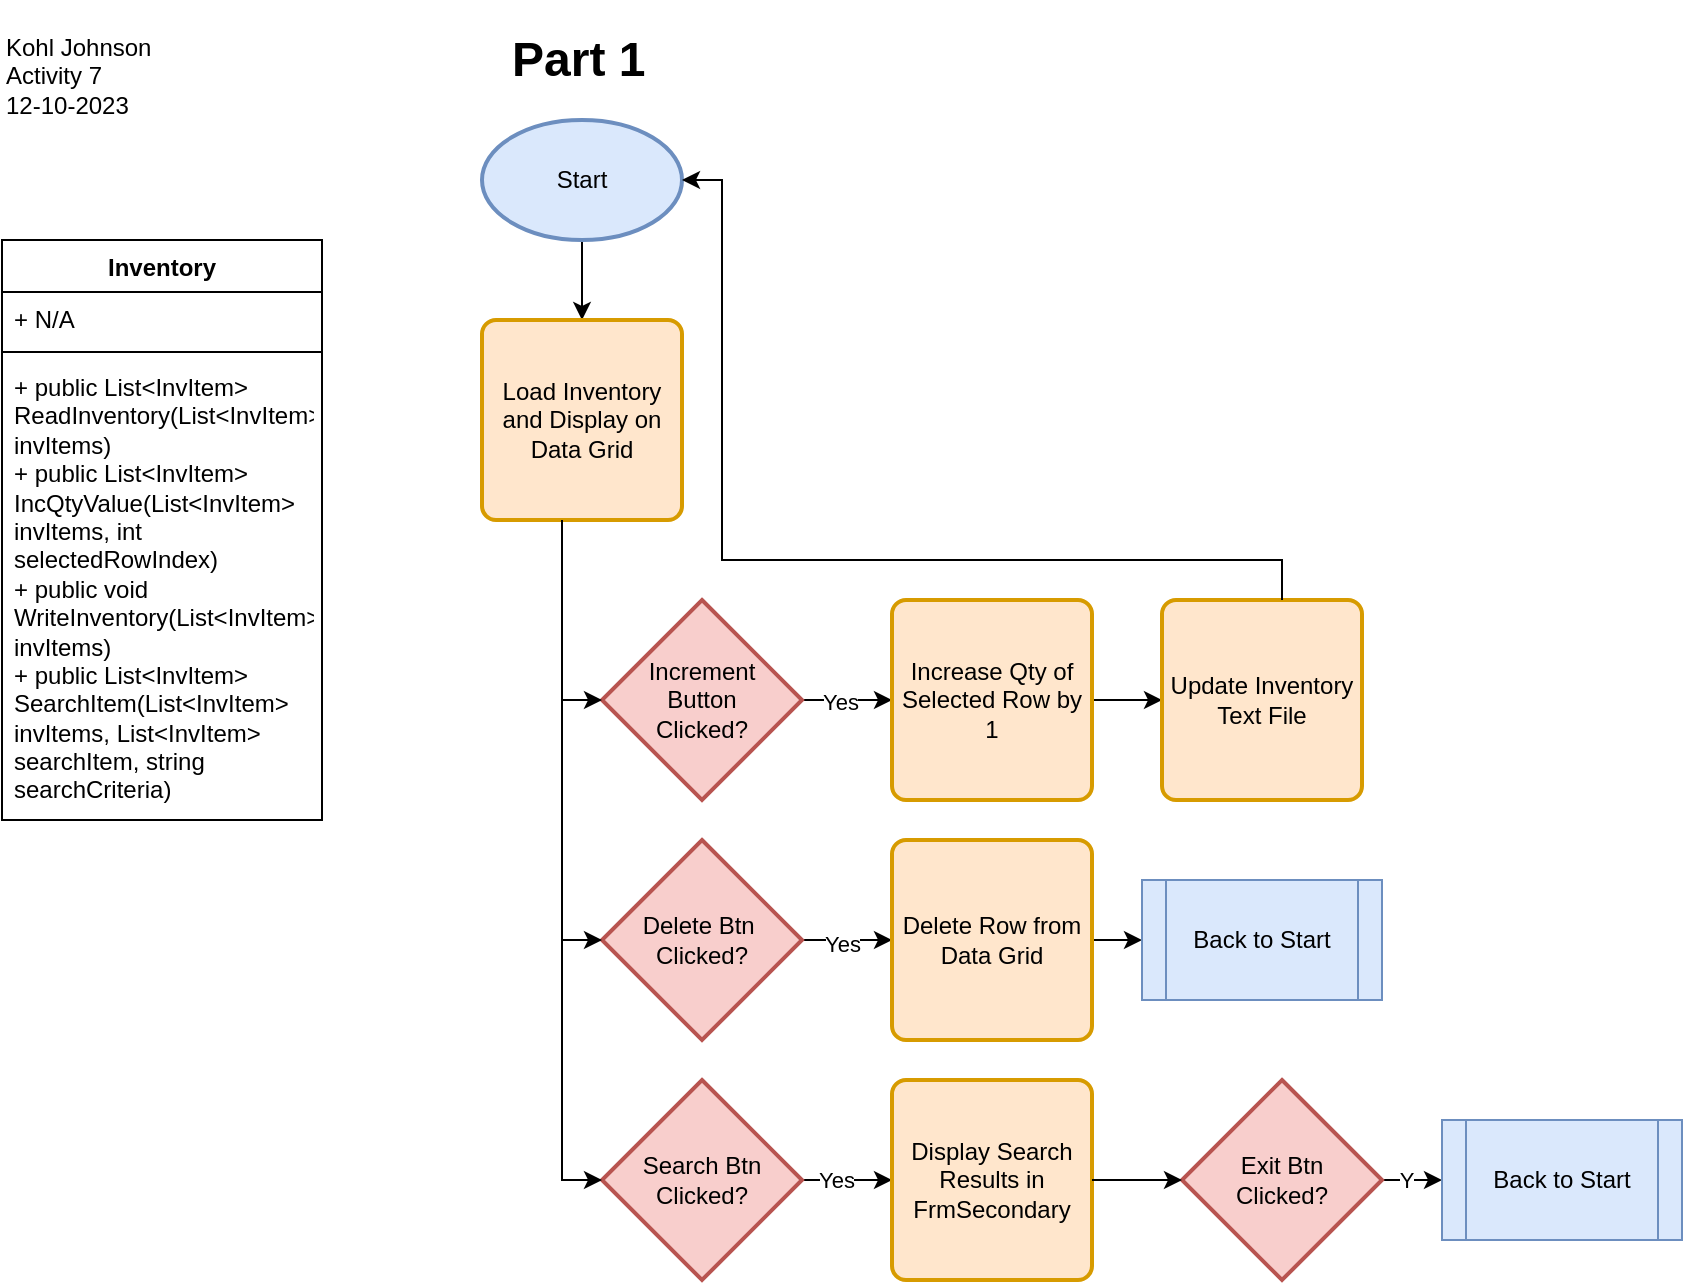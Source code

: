 <mxfile version="22.1.7" type="device">
  <diagram name="Page-1" id="JKwsABD7l49cdUp9qzBR">
    <mxGraphModel dx="1195" dy="650" grid="1" gridSize="10" guides="1" tooltips="1" connect="1" arrows="1" fold="1" page="1" pageScale="1" pageWidth="850" pageHeight="1100" math="0" shadow="0">
      <root>
        <mxCell id="0" />
        <mxCell id="1" parent="0" />
        <mxCell id="etqrB9nCXOJErPp12jNP-1" value="Inventory" style="swimlane;fontStyle=1;align=center;verticalAlign=top;childLayout=stackLayout;horizontal=1;startSize=26;horizontalStack=0;resizeParent=1;resizeParentMax=0;resizeLast=0;collapsible=1;marginBottom=0;whiteSpace=wrap;html=1;" parent="1" vertex="1">
          <mxGeometry x="40" y="120" width="160" height="290" as="geometry" />
        </mxCell>
        <mxCell id="etqrB9nCXOJErPp12jNP-2" value="+ N/A&amp;nbsp;" style="text;strokeColor=none;fillColor=none;align=left;verticalAlign=top;spacingLeft=4;spacingRight=4;overflow=hidden;rotatable=0;points=[[0,0.5],[1,0.5]];portConstraint=eastwest;whiteSpace=wrap;html=1;" parent="etqrB9nCXOJErPp12jNP-1" vertex="1">
          <mxGeometry y="26" width="160" height="26" as="geometry" />
        </mxCell>
        <mxCell id="etqrB9nCXOJErPp12jNP-3" value="" style="line;strokeWidth=1;fillColor=none;align=left;verticalAlign=middle;spacingTop=-1;spacingLeft=3;spacingRight=3;rotatable=0;labelPosition=right;points=[];portConstraint=eastwest;strokeColor=inherit;" parent="etqrB9nCXOJErPp12jNP-1" vertex="1">
          <mxGeometry y="52" width="160" height="8" as="geometry" />
        </mxCell>
        <mxCell id="etqrB9nCXOJErPp12jNP-4" value="+ public List&amp;lt;InvItem&amp;gt; ReadInventory(List&amp;lt;InvItem&amp;gt; invItems)&lt;br&gt;+ public List&amp;lt;InvItem&amp;gt; IncQtyValue(List&amp;lt;InvItem&amp;gt; invItems, int selectedRowIndex)&lt;br&gt;+ public void WriteInventory(List&amp;lt;InvItem&amp;gt; invItems)&lt;br&gt;+ public List&amp;lt;InvItem&amp;gt; SearchItem(List&amp;lt;InvItem&amp;gt; invItems, List&amp;lt;InvItem&amp;gt; searchItem, string searchCriteria)" style="text;strokeColor=none;fillColor=none;align=left;verticalAlign=top;spacingLeft=4;spacingRight=4;overflow=hidden;rotatable=0;points=[[0,0.5],[1,0.5]];portConstraint=eastwest;whiteSpace=wrap;html=1;" parent="etqrB9nCXOJErPp12jNP-1" vertex="1">
          <mxGeometry y="60" width="160" height="230" as="geometry" />
        </mxCell>
        <mxCell id="etqrB9nCXOJErPp12jNP-7" style="edgeStyle=orthogonalEdgeStyle;rounded=0;orthogonalLoop=1;jettySize=auto;html=1;entryX=0.5;entryY=0;entryDx=0;entryDy=0;" parent="1" source="etqrB9nCXOJErPp12jNP-5" target="etqrB9nCXOJErPp12jNP-6" edge="1">
          <mxGeometry relative="1" as="geometry" />
        </mxCell>
        <mxCell id="etqrB9nCXOJErPp12jNP-5" value="Start" style="strokeWidth=2;html=1;shape=mxgraph.flowchart.start_1;whiteSpace=wrap;fillColor=#dae8fc;strokeColor=#6c8ebf;" parent="1" vertex="1">
          <mxGeometry x="280" y="60" width="100" height="60" as="geometry" />
        </mxCell>
        <mxCell id="etqrB9nCXOJErPp12jNP-6" value="Load Inventory and Display on Data Grid" style="rounded=1;whiteSpace=wrap;html=1;absoluteArcSize=1;arcSize=14;strokeWidth=2;fillColor=#ffe6cc;strokeColor=#d79b00;" parent="1" vertex="1">
          <mxGeometry x="280" y="160" width="100" height="100" as="geometry" />
        </mxCell>
        <mxCell id="etqrB9nCXOJErPp12jNP-11" style="edgeStyle=orthogonalEdgeStyle;rounded=0;orthogonalLoop=1;jettySize=auto;html=1;entryX=0;entryY=0.5;entryDx=0;entryDy=0;" parent="1" source="etqrB9nCXOJErPp12jNP-8" target="etqrB9nCXOJErPp12jNP-10" edge="1">
          <mxGeometry relative="1" as="geometry" />
        </mxCell>
        <mxCell id="etqrB9nCXOJErPp12jNP-12" value="Yes" style="edgeLabel;html=1;align=center;verticalAlign=middle;resizable=0;points=[];" parent="etqrB9nCXOJErPp12jNP-11" vertex="1" connectable="0">
          <mxGeometry x="-0.148" y="-1" relative="1" as="geometry">
            <mxPoint as="offset" />
          </mxGeometry>
        </mxCell>
        <mxCell id="etqrB9nCXOJErPp12jNP-8" value="Increment&lt;br&gt;Button&lt;br&gt;Clicked?" style="strokeWidth=2;html=1;shape=mxgraph.flowchart.decision;whiteSpace=wrap;fillColor=#f8cecc;strokeColor=#b85450;" parent="1" vertex="1">
          <mxGeometry x="340" y="300" width="100" height="100" as="geometry" />
        </mxCell>
        <mxCell id="etqrB9nCXOJErPp12jNP-16" style="edgeStyle=orthogonalEdgeStyle;rounded=0;orthogonalLoop=1;jettySize=auto;html=1;entryX=0;entryY=0.5;entryDx=0;entryDy=0;" parent="1" source="etqrB9nCXOJErPp12jNP-10" target="etqrB9nCXOJErPp12jNP-15" edge="1">
          <mxGeometry relative="1" as="geometry" />
        </mxCell>
        <mxCell id="etqrB9nCXOJErPp12jNP-10" value="Increase Qty of Selected Row by 1" style="rounded=1;whiteSpace=wrap;html=1;absoluteArcSize=1;arcSize=14;strokeWidth=2;fillColor=#ffe6cc;strokeColor=#d79b00;" parent="1" vertex="1">
          <mxGeometry x="485" y="300" width="100" height="100" as="geometry" />
        </mxCell>
        <mxCell id="etqrB9nCXOJErPp12jNP-15" value="Update Inventory Text File" style="rounded=1;whiteSpace=wrap;html=1;absoluteArcSize=1;arcSize=14;strokeWidth=2;fillColor=#ffe6cc;strokeColor=#d79b00;" parent="1" vertex="1">
          <mxGeometry x="620" y="300" width="100" height="100" as="geometry" />
        </mxCell>
        <mxCell id="etqrB9nCXOJErPp12jNP-17" style="edgeStyle=orthogonalEdgeStyle;rounded=0;orthogonalLoop=1;jettySize=auto;html=1;entryX=1;entryY=0.5;entryDx=0;entryDy=0;entryPerimeter=0;" parent="1" source="etqrB9nCXOJErPp12jNP-15" target="etqrB9nCXOJErPp12jNP-5" edge="1">
          <mxGeometry relative="1" as="geometry">
            <Array as="points">
              <mxPoint x="680" y="350" />
              <mxPoint x="680" y="280" />
              <mxPoint x="400" y="280" />
              <mxPoint x="400" y="90" />
            </Array>
          </mxGeometry>
        </mxCell>
        <mxCell id="etqrB9nCXOJErPp12jNP-18" value="Kohl Johnson&lt;br&gt;Activity 7&lt;br&gt;12-10-2023" style="text;html=1;strokeColor=none;fillColor=none;align=left;verticalAlign=top;whiteSpace=wrap;rounded=0;" parent="1" vertex="1">
          <mxGeometry x="40" y="10" width="160" height="70" as="geometry" />
        </mxCell>
        <mxCell id="etqrB9nCXOJErPp12jNP-19" value="&lt;h1&gt;Part 1&lt;/h1&gt;" style="text;html=1;strokeColor=none;fillColor=none;spacing=5;spacingTop=-20;whiteSpace=wrap;overflow=hidden;rounded=0;" parent="1" vertex="1">
          <mxGeometry x="290" y="10" width="80" height="40" as="geometry" />
        </mxCell>
        <mxCell id="Cbv9fqsHIz7Q-hCjmu0o-13" style="edgeStyle=orthogonalEdgeStyle;rounded=0;orthogonalLoop=1;jettySize=auto;html=1;entryX=0;entryY=0.5;entryDx=0;entryDy=0;" edge="1" parent="1" source="Cbv9fqsHIz7Q-hCjmu0o-1" target="Cbv9fqsHIz7Q-hCjmu0o-6">
          <mxGeometry relative="1" as="geometry" />
        </mxCell>
        <mxCell id="Cbv9fqsHIz7Q-hCjmu0o-14" value="Yes" style="edgeLabel;html=1;align=center;verticalAlign=middle;resizable=0;points=[];" vertex="1" connectable="0" parent="Cbv9fqsHIz7Q-hCjmu0o-13">
          <mxGeometry x="-0.143" y="-2" relative="1" as="geometry">
            <mxPoint as="offset" />
          </mxGeometry>
        </mxCell>
        <mxCell id="Cbv9fqsHIz7Q-hCjmu0o-1" value="Delete Btn&amp;nbsp;&lt;br&gt;Clicked?" style="strokeWidth=2;html=1;shape=mxgraph.flowchart.decision;whiteSpace=wrap;fillColor=#f8cecc;strokeColor=#b85450;" vertex="1" parent="1">
          <mxGeometry x="340" y="420" width="100" height="100" as="geometry" />
        </mxCell>
        <mxCell id="Cbv9fqsHIz7Q-hCjmu0o-2" style="edgeStyle=orthogonalEdgeStyle;rounded=0;orthogonalLoop=1;jettySize=auto;html=1;entryX=0;entryY=0.5;entryDx=0;entryDy=0;entryPerimeter=0;" edge="1" parent="1" source="etqrB9nCXOJErPp12jNP-6" target="etqrB9nCXOJErPp12jNP-8">
          <mxGeometry relative="1" as="geometry">
            <Array as="points">
              <mxPoint x="320" y="350" />
            </Array>
          </mxGeometry>
        </mxCell>
        <mxCell id="Cbv9fqsHIz7Q-hCjmu0o-3" style="edgeStyle=orthogonalEdgeStyle;rounded=0;orthogonalLoop=1;jettySize=auto;html=1;entryX=0;entryY=0.5;entryDx=0;entryDy=0;entryPerimeter=0;" edge="1" parent="1" source="etqrB9nCXOJErPp12jNP-6" target="Cbv9fqsHIz7Q-hCjmu0o-1">
          <mxGeometry relative="1" as="geometry">
            <Array as="points">
              <mxPoint x="320" y="470" />
            </Array>
          </mxGeometry>
        </mxCell>
        <mxCell id="Cbv9fqsHIz7Q-hCjmu0o-9" style="edgeStyle=orthogonalEdgeStyle;rounded=0;orthogonalLoop=1;jettySize=auto;html=1;entryX=0;entryY=0.5;entryDx=0;entryDy=0;" edge="1" parent="1" source="Cbv9fqsHIz7Q-hCjmu0o-4" target="Cbv9fqsHIz7Q-hCjmu0o-7">
          <mxGeometry relative="1" as="geometry" />
        </mxCell>
        <mxCell id="Cbv9fqsHIz7Q-hCjmu0o-12" value="Yes" style="edgeLabel;html=1;align=center;verticalAlign=middle;resizable=0;points=[];" vertex="1" connectable="0" parent="Cbv9fqsHIz7Q-hCjmu0o-9">
          <mxGeometry x="-0.235" relative="1" as="geometry">
            <mxPoint as="offset" />
          </mxGeometry>
        </mxCell>
        <mxCell id="Cbv9fqsHIz7Q-hCjmu0o-4" value="Search Btn&lt;br&gt;Clicked?" style="strokeWidth=2;html=1;shape=mxgraph.flowchart.decision;whiteSpace=wrap;fillColor=#f8cecc;strokeColor=#b85450;" vertex="1" parent="1">
          <mxGeometry x="340" y="540" width="100" height="100" as="geometry" />
        </mxCell>
        <mxCell id="Cbv9fqsHIz7Q-hCjmu0o-5" style="edgeStyle=orthogonalEdgeStyle;rounded=0;orthogonalLoop=1;jettySize=auto;html=1;entryX=0;entryY=0.5;entryDx=0;entryDy=0;entryPerimeter=0;" edge="1" parent="1" source="etqrB9nCXOJErPp12jNP-6" target="Cbv9fqsHIz7Q-hCjmu0o-4">
          <mxGeometry relative="1" as="geometry">
            <Array as="points">
              <mxPoint x="320" y="590" />
            </Array>
          </mxGeometry>
        </mxCell>
        <mxCell id="Cbv9fqsHIz7Q-hCjmu0o-16" style="edgeStyle=orthogonalEdgeStyle;rounded=0;orthogonalLoop=1;jettySize=auto;html=1;entryX=0;entryY=0.5;entryDx=0;entryDy=0;" edge="1" parent="1" source="Cbv9fqsHIz7Q-hCjmu0o-6" target="Cbv9fqsHIz7Q-hCjmu0o-15">
          <mxGeometry relative="1" as="geometry" />
        </mxCell>
        <mxCell id="Cbv9fqsHIz7Q-hCjmu0o-6" value="Delete Row from Data Grid" style="rounded=1;whiteSpace=wrap;html=1;absoluteArcSize=1;arcSize=14;strokeWidth=2;fillColor=#ffe6cc;strokeColor=#d79b00;" vertex="1" parent="1">
          <mxGeometry x="485" y="420" width="100" height="100" as="geometry" />
        </mxCell>
        <mxCell id="Cbv9fqsHIz7Q-hCjmu0o-7" value="Display Search Results in FrmSecondary" style="rounded=1;whiteSpace=wrap;html=1;absoluteArcSize=1;arcSize=14;strokeWidth=2;fillColor=#ffe6cc;strokeColor=#d79b00;" vertex="1" parent="1">
          <mxGeometry x="485" y="540" width="100" height="100" as="geometry" />
        </mxCell>
        <mxCell id="Cbv9fqsHIz7Q-hCjmu0o-18" style="edgeStyle=orthogonalEdgeStyle;rounded=0;orthogonalLoop=1;jettySize=auto;html=1;entryX=0;entryY=0.5;entryDx=0;entryDy=0;" edge="1" parent="1" source="Cbv9fqsHIz7Q-hCjmu0o-10" target="Cbv9fqsHIz7Q-hCjmu0o-17">
          <mxGeometry relative="1" as="geometry" />
        </mxCell>
        <mxCell id="Cbv9fqsHIz7Q-hCjmu0o-19" value="Y" style="edgeLabel;html=1;align=center;verticalAlign=middle;resizable=0;points=[];" vertex="1" connectable="0" parent="Cbv9fqsHIz7Q-hCjmu0o-18">
          <mxGeometry x="0.116" relative="1" as="geometry">
            <mxPoint as="offset" />
          </mxGeometry>
        </mxCell>
        <mxCell id="Cbv9fqsHIz7Q-hCjmu0o-10" value="Exit Btn&lt;br&gt;Clicked?" style="strokeWidth=2;html=1;shape=mxgraph.flowchart.decision;whiteSpace=wrap;fillColor=#f8cecc;strokeColor=#b85450;" vertex="1" parent="1">
          <mxGeometry x="630" y="540" width="100" height="100" as="geometry" />
        </mxCell>
        <mxCell id="Cbv9fqsHIz7Q-hCjmu0o-11" style="edgeStyle=orthogonalEdgeStyle;rounded=0;orthogonalLoop=1;jettySize=auto;html=1;entryX=0;entryY=0.5;entryDx=0;entryDy=0;entryPerimeter=0;" edge="1" parent="1" source="Cbv9fqsHIz7Q-hCjmu0o-7" target="Cbv9fqsHIz7Q-hCjmu0o-10">
          <mxGeometry relative="1" as="geometry" />
        </mxCell>
        <mxCell id="Cbv9fqsHIz7Q-hCjmu0o-15" value="Back to Start" style="shape=process;whiteSpace=wrap;html=1;backgroundOutline=1;fillColor=#dae8fc;strokeColor=#6c8ebf;" vertex="1" parent="1">
          <mxGeometry x="610" y="440" width="120" height="60" as="geometry" />
        </mxCell>
        <mxCell id="Cbv9fqsHIz7Q-hCjmu0o-17" value="Back to Start" style="shape=process;whiteSpace=wrap;html=1;backgroundOutline=1;fillColor=#dae8fc;strokeColor=#6c8ebf;" vertex="1" parent="1">
          <mxGeometry x="760" y="560" width="120" height="60" as="geometry" />
        </mxCell>
      </root>
    </mxGraphModel>
  </diagram>
</mxfile>
